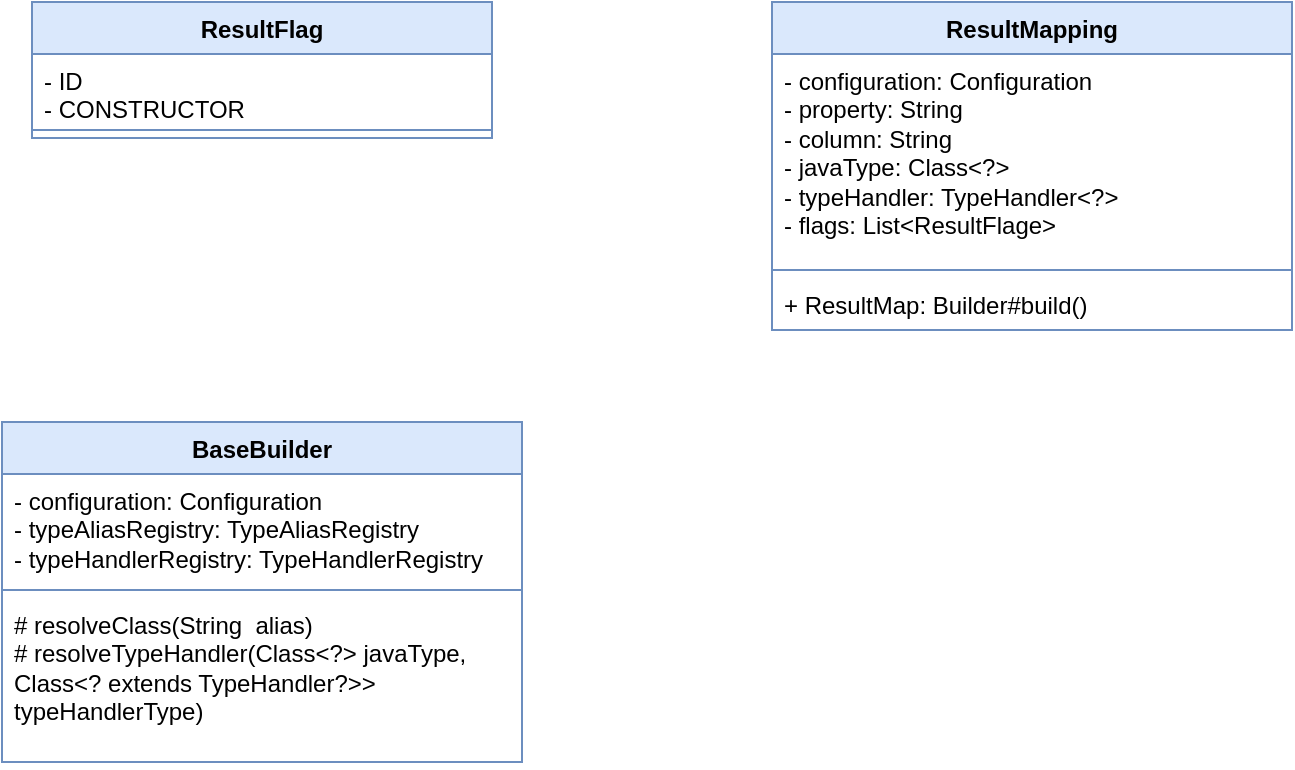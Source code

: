 <mxfile version="21.7.5" type="github">
  <diagram id="C5RBs43oDa-KdzZeNtuy" name="Page-1">
    <mxGraphModel dx="1434" dy="758" grid="1" gridSize="10" guides="1" tooltips="1" connect="1" arrows="1" fold="1" page="1" pageScale="1" pageWidth="827" pageHeight="1169" math="0" shadow="0">
      <root>
        <mxCell id="WIyWlLk6GJQsqaUBKTNV-0" />
        <mxCell id="WIyWlLk6GJQsqaUBKTNV-1" parent="WIyWlLk6GJQsqaUBKTNV-0" />
        <mxCell id="5cqzERfOH65dRxM0AB9j-0" value="ResultFlag" style="swimlane;fontStyle=1;align=center;verticalAlign=top;childLayout=stackLayout;horizontal=1;startSize=26;horizontalStack=0;resizeParent=1;resizeParentMax=0;resizeLast=0;collapsible=1;marginBottom=0;whiteSpace=wrap;html=1;fillColor=#dae8fc;strokeColor=#6c8ebf;" vertex="1" parent="WIyWlLk6GJQsqaUBKTNV-1">
          <mxGeometry x="70" y="30" width="230" height="68" as="geometry" />
        </mxCell>
        <mxCell id="5cqzERfOH65dRxM0AB9j-1" value="- ID&lt;br&gt;- CONSTRUCTOR" style="text;strokeColor=none;fillColor=none;align=left;verticalAlign=top;spacingLeft=4;spacingRight=4;overflow=hidden;rotatable=0;points=[[0,0.5],[1,0.5]];portConstraint=eastwest;whiteSpace=wrap;html=1;" vertex="1" parent="5cqzERfOH65dRxM0AB9j-0">
          <mxGeometry y="26" width="230" height="34" as="geometry" />
        </mxCell>
        <mxCell id="5cqzERfOH65dRxM0AB9j-2" value="" style="line;strokeWidth=1;fillColor=none;align=left;verticalAlign=middle;spacingTop=-1;spacingLeft=3;spacingRight=3;rotatable=0;labelPosition=right;points=[];portConstraint=eastwest;strokeColor=inherit;" vertex="1" parent="5cqzERfOH65dRxM0AB9j-0">
          <mxGeometry y="60" width="230" height="8" as="geometry" />
        </mxCell>
        <mxCell id="5cqzERfOH65dRxM0AB9j-7" value="ResultMapping" style="swimlane;fontStyle=1;align=center;verticalAlign=top;childLayout=stackLayout;horizontal=1;startSize=26;horizontalStack=0;resizeParent=1;resizeParentMax=0;resizeLast=0;collapsible=1;marginBottom=0;whiteSpace=wrap;html=1;fillColor=#dae8fc;strokeColor=#6c8ebf;" vertex="1" parent="WIyWlLk6GJQsqaUBKTNV-1">
          <mxGeometry x="440" y="30" width="260" height="164" as="geometry" />
        </mxCell>
        <mxCell id="5cqzERfOH65dRxM0AB9j-8" value="- configuration: Configuration&lt;br&gt;- property: String&lt;br&gt;- column: String&lt;br&gt;- javaType: Class&amp;lt;?&amp;gt;&lt;br&gt;- typeHandler: TypeHandler&amp;lt;?&amp;gt;&lt;br&gt;- flags: List&amp;lt;ResultFlage&amp;gt;" style="text;strokeColor=none;fillColor=none;align=left;verticalAlign=top;spacingLeft=4;spacingRight=4;overflow=hidden;rotatable=0;points=[[0,0.5],[1,0.5]];portConstraint=eastwest;whiteSpace=wrap;html=1;" vertex="1" parent="5cqzERfOH65dRxM0AB9j-7">
          <mxGeometry y="26" width="260" height="104" as="geometry" />
        </mxCell>
        <mxCell id="5cqzERfOH65dRxM0AB9j-9" value="" style="line;strokeWidth=1;fillColor=none;align=left;verticalAlign=middle;spacingTop=-1;spacingLeft=3;spacingRight=3;rotatable=0;labelPosition=right;points=[];portConstraint=eastwest;strokeColor=inherit;" vertex="1" parent="5cqzERfOH65dRxM0AB9j-7">
          <mxGeometry y="130" width="260" height="8" as="geometry" />
        </mxCell>
        <mxCell id="5cqzERfOH65dRxM0AB9j-10" value="+ ResultMap: Builder#build()" style="text;strokeColor=none;fillColor=none;align=left;verticalAlign=top;spacingLeft=4;spacingRight=4;overflow=hidden;rotatable=0;points=[[0,0.5],[1,0.5]];portConstraint=eastwest;whiteSpace=wrap;html=1;" vertex="1" parent="5cqzERfOH65dRxM0AB9j-7">
          <mxGeometry y="138" width="260" height="26" as="geometry" />
        </mxCell>
        <mxCell id="5cqzERfOH65dRxM0AB9j-18" value="BaseBuilder" style="swimlane;fontStyle=1;align=center;verticalAlign=top;childLayout=stackLayout;horizontal=1;startSize=26;horizontalStack=0;resizeParent=1;resizeParentMax=0;resizeLast=0;collapsible=1;marginBottom=0;whiteSpace=wrap;html=1;fillColor=#dae8fc;strokeColor=#6c8ebf;" vertex="1" parent="WIyWlLk6GJQsqaUBKTNV-1">
          <mxGeometry x="55" y="240" width="260" height="170" as="geometry" />
        </mxCell>
        <mxCell id="5cqzERfOH65dRxM0AB9j-19" value="- configuration: Configuration&lt;br&gt;- typeAliasRegistry: TypeAliasRegistry&lt;br&gt;- typeHandlerRegistry: TypeHandlerRegistry" style="text;strokeColor=none;fillColor=none;align=left;verticalAlign=top;spacingLeft=4;spacingRight=4;overflow=hidden;rotatable=0;points=[[0,0.5],[1,0.5]];portConstraint=eastwest;whiteSpace=wrap;html=1;" vertex="1" parent="5cqzERfOH65dRxM0AB9j-18">
          <mxGeometry y="26" width="260" height="54" as="geometry" />
        </mxCell>
        <mxCell id="5cqzERfOH65dRxM0AB9j-20" value="" style="line;strokeWidth=1;fillColor=none;align=left;verticalAlign=middle;spacingTop=-1;spacingLeft=3;spacingRight=3;rotatable=0;labelPosition=right;points=[];portConstraint=eastwest;strokeColor=inherit;" vertex="1" parent="5cqzERfOH65dRxM0AB9j-18">
          <mxGeometry y="80" width="260" height="8" as="geometry" />
        </mxCell>
        <mxCell id="5cqzERfOH65dRxM0AB9j-21" value="# resolveClass(String&amp;nbsp; alias)&lt;br&gt;# resolveTypeHandler(Class&amp;lt;?&amp;gt; javaType, Class&amp;lt;? extends TypeHandler?&amp;gt;&amp;gt; typeHandlerType)" style="text;strokeColor=none;fillColor=none;align=left;verticalAlign=top;spacingLeft=4;spacingRight=4;overflow=hidden;rotatable=0;points=[[0,0.5],[1,0.5]];portConstraint=eastwest;whiteSpace=wrap;html=1;" vertex="1" parent="5cqzERfOH65dRxM0AB9j-18">
          <mxGeometry y="88" width="260" height="82" as="geometry" />
        </mxCell>
      </root>
    </mxGraphModel>
  </diagram>
</mxfile>

